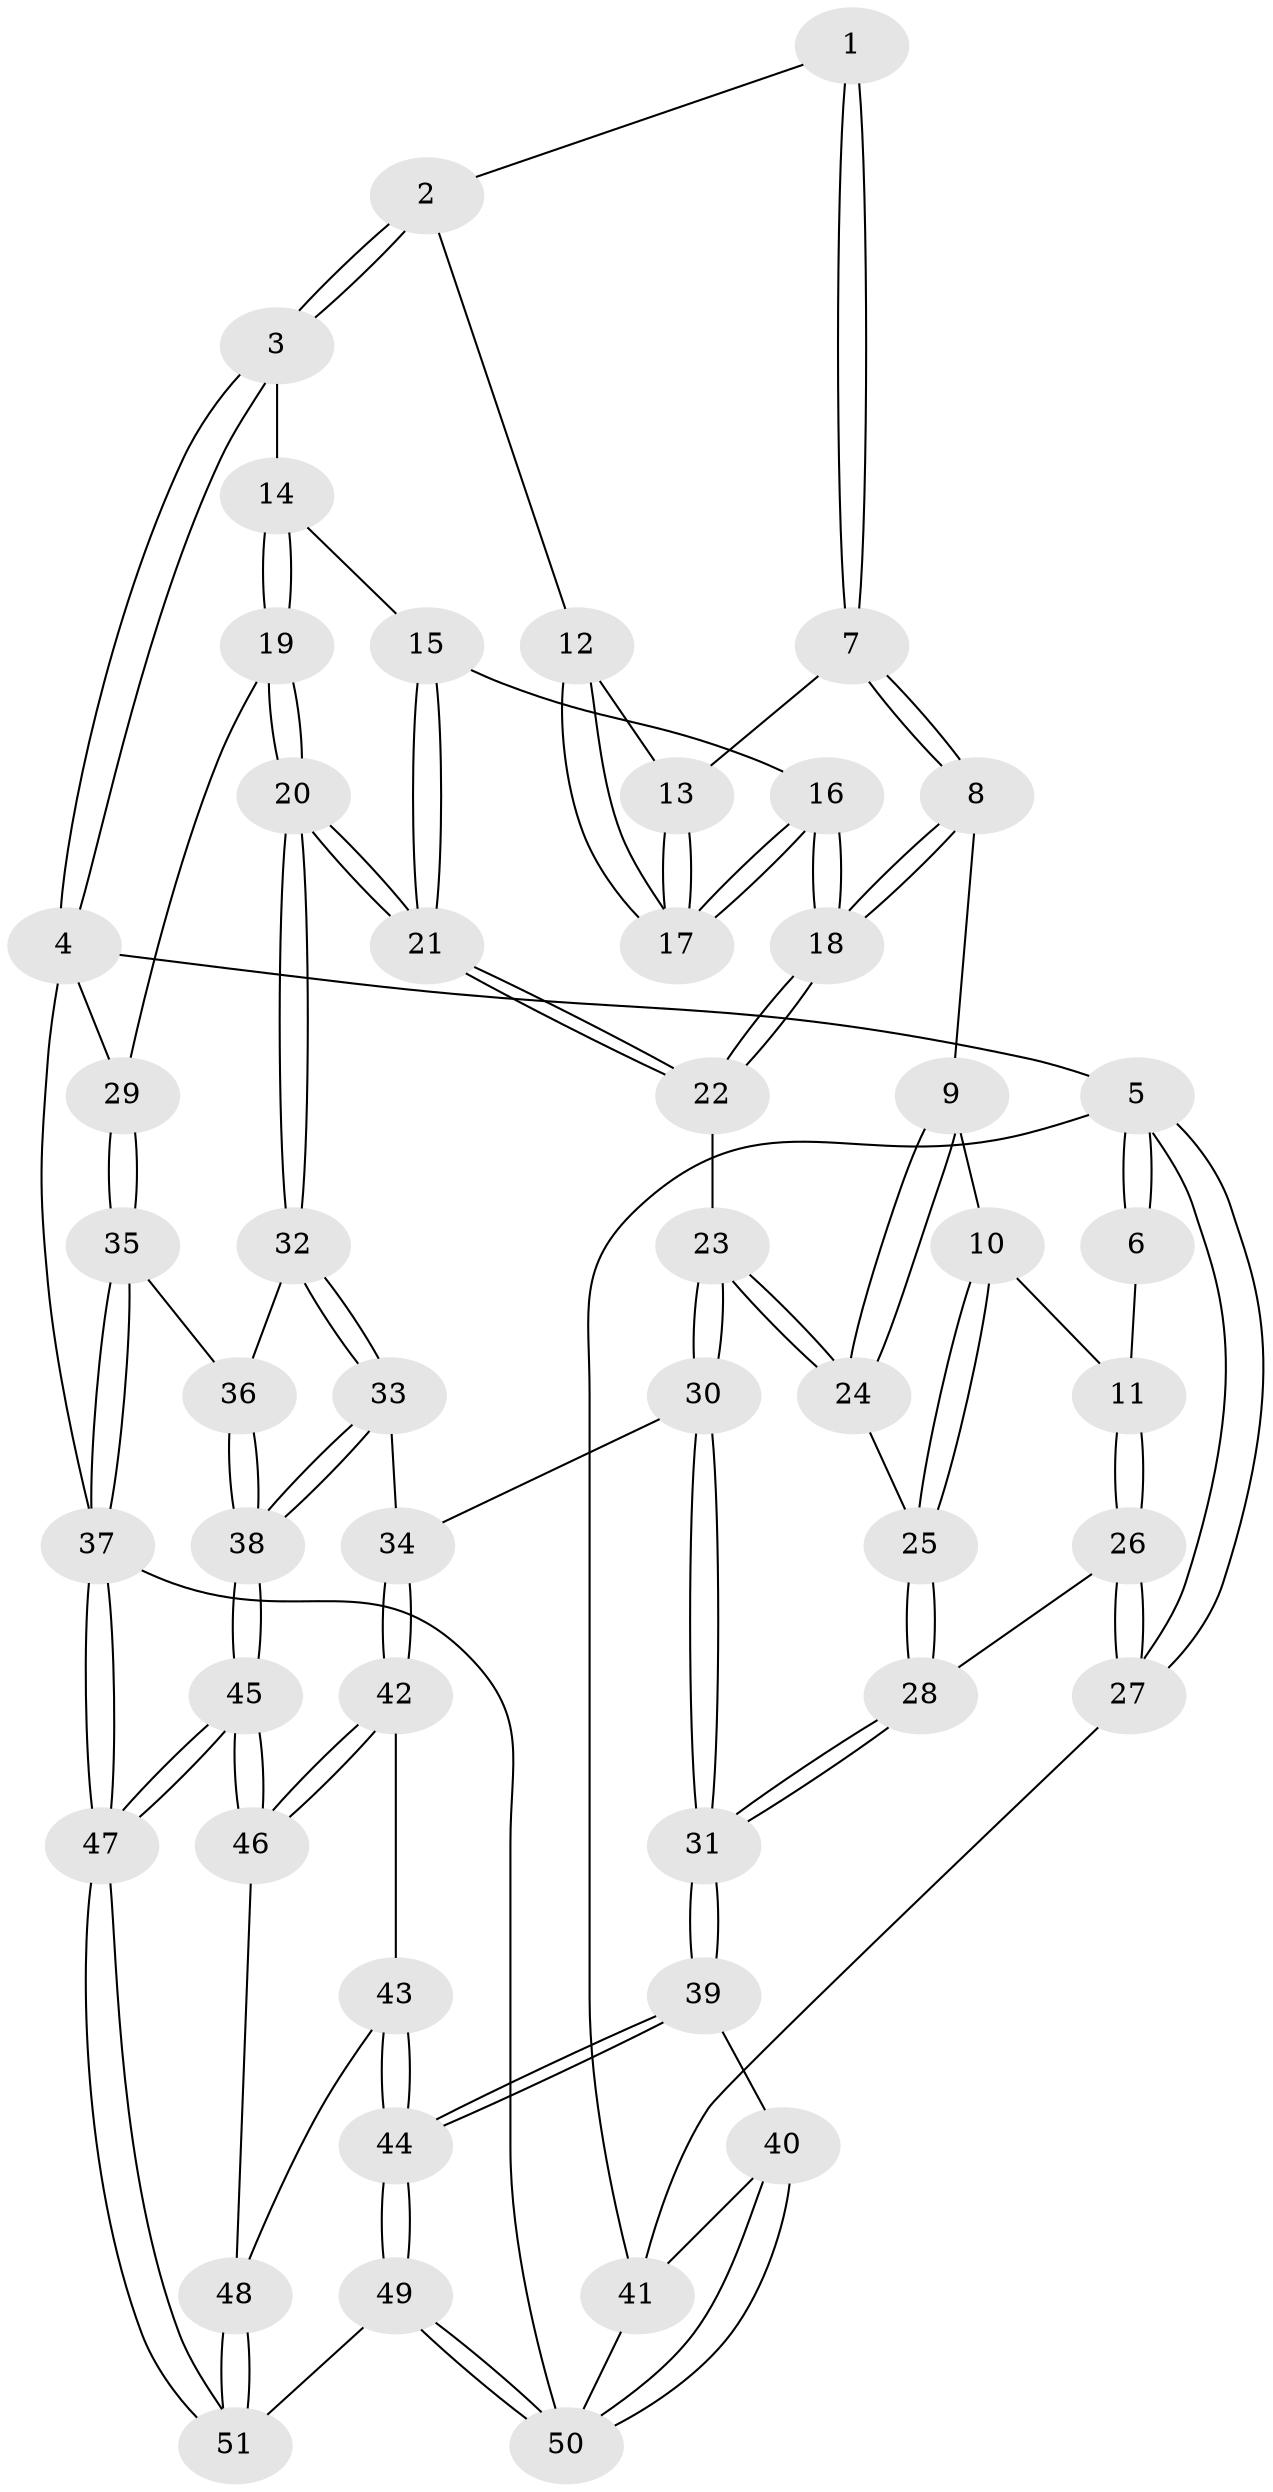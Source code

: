 // Generated by graph-tools (version 1.1) at 2025/51/03/09/25 03:51:03]
// undirected, 51 vertices, 124 edges
graph export_dot {
graph [start="1"]
  node [color=gray90,style=filled];
  1 [pos="+0.23874049250948182+0"];
  2 [pos="+0.7151139887530772+0"];
  3 [pos="+1+0"];
  4 [pos="+1+0"];
  5 [pos="+0+0"];
  6 [pos="+0+0"];
  7 [pos="+0.327339106400727+0.17226110468710495"];
  8 [pos="+0.31813663529658054+0.23227896949308083"];
  9 [pos="+0.22440395269537322+0.29595801980247344"];
  10 [pos="+0.19551506587909379+0.3037145902580646"];
  11 [pos="+0.1427124322074522+0.31238388183131227"];
  12 [pos="+0.6906837336003372+0"];
  13 [pos="+0.3463736258527512+0.16645557154468424"];
  14 [pos="+0.8595428814477775+0.25860124414312613"];
  15 [pos="+0.7673336275923008+0.2998029913628851"];
  16 [pos="+0.6115256640713064+0.20813020971216128"];
  17 [pos="+0.6228778537341273+0.15239179160372987"];
  18 [pos="+0.5376207045063893+0.35295854550321043"];
  19 [pos="+0.8268897814394238+0.44226924837239107"];
  20 [pos="+0.7475874401230357+0.5337621535735526"];
  21 [pos="+0.7228011771186724+0.5029095250944778"];
  22 [pos="+0.5386125261752372+0.35962821474083445"];
  23 [pos="+0.46808318351748646+0.4386994017434854"];
  24 [pos="+0.34416665867634594+0.44076523988722116"];
  25 [pos="+0.2907315669205184+0.5019842622039452"];
  26 [pos="+0+0.4956644392662787"];
  27 [pos="+0+0.511755694612254"];
  28 [pos="+0.24044797754555053+0.5993057142832647"];
  29 [pos="+1+0.2506559687280551"];
  30 [pos="+0.42002930877805+0.6761767373530438"];
  31 [pos="+0.3481082707509043+0.7038419555242651"];
  32 [pos="+0.7567133029353965+0.5719560463597433"];
  33 [pos="+0.6841022294979087+0.6558380345467633"];
  34 [pos="+0.6150669107587017+0.7143314682534755"];
  35 [pos="+1+0.6145221888826826"];
  36 [pos="+0.8357491429609596+0.6009633404556718"];
  37 [pos="+1+1"];
  38 [pos="+0.8983559677771122+0.9305788983423238"];
  39 [pos="+0.3118637732477597+0.7992455092827873"];
  40 [pos="+0.14355260948227805+0.8683633382809092"];
  41 [pos="+0+0.7252538814296977"];
  42 [pos="+0.6192827760869308+0.7502111489874657"];
  43 [pos="+0.5895021990393593+0.8060465578510391"];
  44 [pos="+0.43355129576728135+1"];
  45 [pos="+0.9327436110621743+1"];
  46 [pos="+0.6735556557903764+0.8330986339322917"];
  47 [pos="+1+1"];
  48 [pos="+0.6132159348853368+1"];
  49 [pos="+0.45473200864393887+1"];
  50 [pos="+0.1467488275279308+1"];
  51 [pos="+0.5908853852612875+1"];
  1 -- 2;
  1 -- 7;
  1 -- 7;
  2 -- 3;
  2 -- 3;
  2 -- 12;
  3 -- 4;
  3 -- 4;
  3 -- 14;
  4 -- 5;
  4 -- 29;
  4 -- 37;
  5 -- 6;
  5 -- 6;
  5 -- 27;
  5 -- 27;
  5 -- 41;
  6 -- 11;
  7 -- 8;
  7 -- 8;
  7 -- 13;
  8 -- 9;
  8 -- 18;
  8 -- 18;
  9 -- 10;
  9 -- 24;
  9 -- 24;
  10 -- 11;
  10 -- 25;
  10 -- 25;
  11 -- 26;
  11 -- 26;
  12 -- 13;
  12 -- 17;
  12 -- 17;
  13 -- 17;
  13 -- 17;
  14 -- 15;
  14 -- 19;
  14 -- 19;
  15 -- 16;
  15 -- 21;
  15 -- 21;
  16 -- 17;
  16 -- 17;
  16 -- 18;
  16 -- 18;
  18 -- 22;
  18 -- 22;
  19 -- 20;
  19 -- 20;
  19 -- 29;
  20 -- 21;
  20 -- 21;
  20 -- 32;
  20 -- 32;
  21 -- 22;
  21 -- 22;
  22 -- 23;
  23 -- 24;
  23 -- 24;
  23 -- 30;
  23 -- 30;
  24 -- 25;
  25 -- 28;
  25 -- 28;
  26 -- 27;
  26 -- 27;
  26 -- 28;
  27 -- 41;
  28 -- 31;
  28 -- 31;
  29 -- 35;
  29 -- 35;
  30 -- 31;
  30 -- 31;
  30 -- 34;
  31 -- 39;
  31 -- 39;
  32 -- 33;
  32 -- 33;
  32 -- 36;
  33 -- 34;
  33 -- 38;
  33 -- 38;
  34 -- 42;
  34 -- 42;
  35 -- 36;
  35 -- 37;
  35 -- 37;
  36 -- 38;
  36 -- 38;
  37 -- 47;
  37 -- 47;
  37 -- 50;
  38 -- 45;
  38 -- 45;
  39 -- 40;
  39 -- 44;
  39 -- 44;
  40 -- 41;
  40 -- 50;
  40 -- 50;
  41 -- 50;
  42 -- 43;
  42 -- 46;
  42 -- 46;
  43 -- 44;
  43 -- 44;
  43 -- 48;
  44 -- 49;
  44 -- 49;
  45 -- 46;
  45 -- 46;
  45 -- 47;
  45 -- 47;
  46 -- 48;
  47 -- 51;
  47 -- 51;
  48 -- 51;
  48 -- 51;
  49 -- 50;
  49 -- 50;
  49 -- 51;
}

